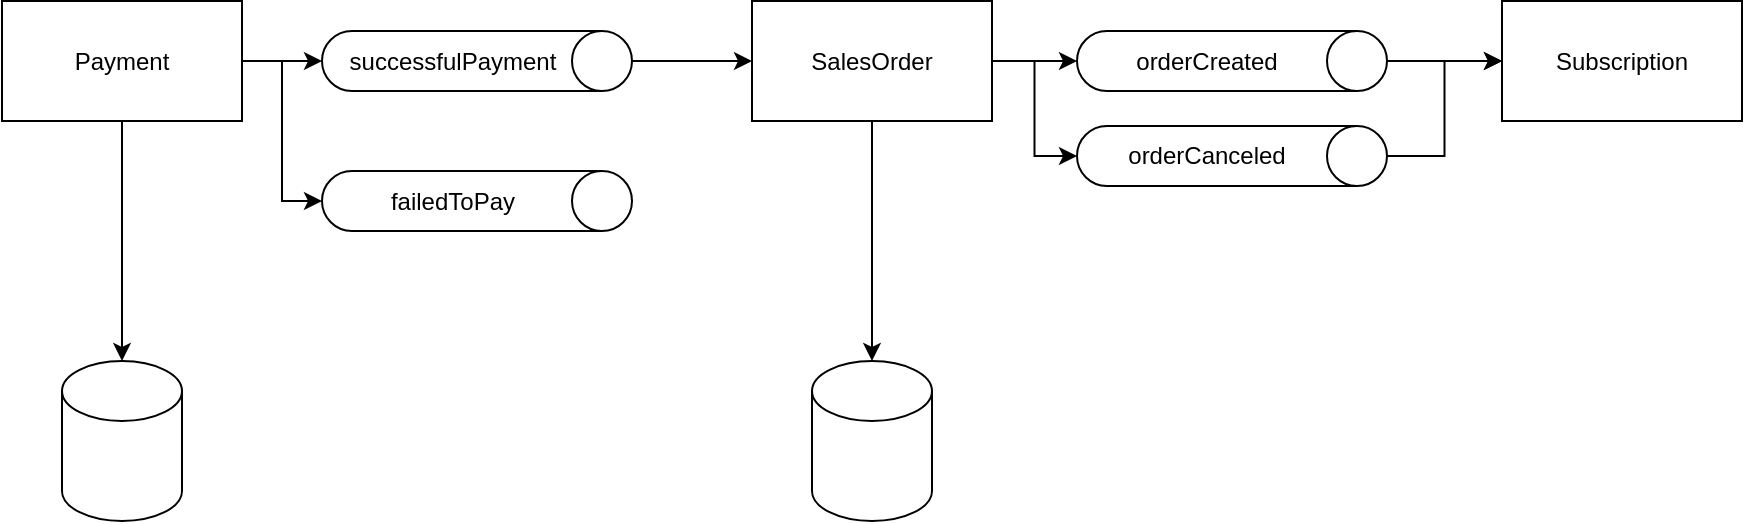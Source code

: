 <mxfile version="20.8.10" type="device" pages="2"><diagram name="Page-1" id="clqyjN5kbUl0t-3-U1vm"><mxGraphModel dx="1364" dy="843" grid="1" gridSize="10" guides="1" tooltips="1" connect="1" arrows="1" fold="1" page="1" pageScale="1" pageWidth="850" pageHeight="1100" math="0" shadow="0"><root><mxCell id="0"/><mxCell id="1" parent="0"/><mxCell id="ReE1cOLCzTndWqBSNs84-3" style="edgeStyle=orthogonalEdgeStyle;rounded=0;orthogonalLoop=1;jettySize=auto;html=1;entryX=0.5;entryY=0;entryDx=0;entryDy=0;entryPerimeter=0;" parent="1" source="ReE1cOLCzTndWqBSNs84-1" target="ReE1cOLCzTndWqBSNs84-6" edge="1"><mxGeometry relative="1" as="geometry"/></mxCell><mxCell id="ReE1cOLCzTndWqBSNs84-8" style="edgeStyle=orthogonalEdgeStyle;rounded=0;orthogonalLoop=1;jettySize=auto;html=1;entryX=0.5;entryY=1;entryDx=0;entryDy=0;entryPerimeter=0;" parent="1" source="ReE1cOLCzTndWqBSNs84-1" target="ReE1cOLCzTndWqBSNs84-7" edge="1"><mxGeometry relative="1" as="geometry"/></mxCell><mxCell id="ReE1cOLCzTndWqBSNs84-14" style="edgeStyle=orthogonalEdgeStyle;rounded=0;orthogonalLoop=1;jettySize=auto;html=1;entryX=0.5;entryY=1;entryDx=0;entryDy=0;entryPerimeter=0;" parent="1" source="ReE1cOLCzTndWqBSNs84-1" target="ReE1cOLCzTndWqBSNs84-13" edge="1"><mxGeometry relative="1" as="geometry"/></mxCell><mxCell id="ReE1cOLCzTndWqBSNs84-1" value="Payment" style="rounded=0;whiteSpace=wrap;html=1;" parent="1" vertex="1"><mxGeometry x="140" y="162.5" width="120" height="60" as="geometry"/></mxCell><mxCell id="ReE1cOLCzTndWqBSNs84-11" style="edgeStyle=orthogonalEdgeStyle;rounded=0;orthogonalLoop=1;jettySize=auto;html=1;entryX=0.5;entryY=0;entryDx=0;entryDy=0;entryPerimeter=0;" parent="1" source="ReE1cOLCzTndWqBSNs84-2" target="ReE1cOLCzTndWqBSNs84-10" edge="1"><mxGeometry relative="1" as="geometry"/></mxCell><mxCell id="ReE1cOLCzTndWqBSNs84-16" style="edgeStyle=orthogonalEdgeStyle;rounded=0;orthogonalLoop=1;jettySize=auto;html=1;entryX=0.5;entryY=1;entryDx=0;entryDy=0;entryPerimeter=0;" parent="1" source="ReE1cOLCzTndWqBSNs84-2" target="ReE1cOLCzTndWqBSNs84-15" edge="1"><mxGeometry relative="1" as="geometry"/></mxCell><mxCell id="ReE1cOLCzTndWqBSNs84-19" style="edgeStyle=orthogonalEdgeStyle;rounded=0;orthogonalLoop=1;jettySize=auto;html=1;entryX=0.5;entryY=1;entryDx=0;entryDy=0;entryPerimeter=0;" parent="1" source="ReE1cOLCzTndWqBSNs84-2" target="ReE1cOLCzTndWqBSNs84-18" edge="1"><mxGeometry relative="1" as="geometry"/></mxCell><mxCell id="ReE1cOLCzTndWqBSNs84-2" value="SalesOrder" style="rounded=0;whiteSpace=wrap;html=1;" parent="1" vertex="1"><mxGeometry x="515" y="162.5" width="120" height="60" as="geometry"/></mxCell><mxCell id="ReE1cOLCzTndWqBSNs84-4" value="Subscription" style="rounded=0;whiteSpace=wrap;html=1;" parent="1" vertex="1"><mxGeometry x="890" y="162.5" width="120" height="60" as="geometry"/></mxCell><mxCell id="ReE1cOLCzTndWqBSNs84-6" value="" style="shape=cylinder3;whiteSpace=wrap;html=1;boundedLbl=1;backgroundOutline=1;size=15;" parent="1" vertex="1"><mxGeometry x="170" y="342.5" width="60" height="80" as="geometry"/></mxCell><mxCell id="ReE1cOLCzTndWqBSNs84-9" style="edgeStyle=orthogonalEdgeStyle;rounded=0;orthogonalLoop=1;jettySize=auto;html=1;entryX=0;entryY=0.5;entryDx=0;entryDy=0;exitX=0.5;exitY=0;exitDx=0;exitDy=0;exitPerimeter=0;" parent="1" source="ReE1cOLCzTndWqBSNs84-7" target="ReE1cOLCzTndWqBSNs84-2" edge="1"><mxGeometry relative="1" as="geometry"><mxPoint x="480" y="192.512" as="sourcePoint"/></mxGeometry></mxCell><mxCell id="ReE1cOLCzTndWqBSNs84-7" value="successfulPayment" style="shape=cylinder3;whiteSpace=wrap;html=1;boundedLbl=1;backgroundOutline=1;size=15;rotation=90;horizontal=0;" parent="1" vertex="1"><mxGeometry x="362.5" y="115" width="30" height="155" as="geometry"/></mxCell><mxCell id="ReE1cOLCzTndWqBSNs84-10" value="" style="shape=cylinder3;whiteSpace=wrap;html=1;boundedLbl=1;backgroundOutline=1;size=15;" parent="1" vertex="1"><mxGeometry x="545" y="342.5" width="60" height="80" as="geometry"/></mxCell><mxCell id="ReE1cOLCzTndWqBSNs84-13" value="failedToPay" style="shape=cylinder3;whiteSpace=wrap;html=1;boundedLbl=1;backgroundOutline=1;size=15;rotation=90;horizontal=0;" parent="1" vertex="1"><mxGeometry x="362.5" y="185" width="30" height="155" as="geometry"/></mxCell><mxCell id="ReE1cOLCzTndWqBSNs84-17" style="edgeStyle=orthogonalEdgeStyle;rounded=0;orthogonalLoop=1;jettySize=auto;html=1;entryX=0;entryY=0.5;entryDx=0;entryDy=0;" parent="1" source="ReE1cOLCzTndWqBSNs84-15" target="ReE1cOLCzTndWqBSNs84-4" edge="1"><mxGeometry relative="1" as="geometry"/></mxCell><mxCell id="ReE1cOLCzTndWqBSNs84-15" value="orderCreated" style="shape=cylinder3;whiteSpace=wrap;html=1;boundedLbl=1;backgroundOutline=1;size=15;rotation=90;horizontal=0;" parent="1" vertex="1"><mxGeometry x="740" y="115" width="30" height="155" as="geometry"/></mxCell><mxCell id="ReE1cOLCzTndWqBSNs84-20" style="edgeStyle=orthogonalEdgeStyle;rounded=0;orthogonalLoop=1;jettySize=auto;html=1;entryX=0;entryY=0.5;entryDx=0;entryDy=0;" parent="1" source="ReE1cOLCzTndWqBSNs84-18" target="ReE1cOLCzTndWqBSNs84-4" edge="1"><mxGeometry relative="1" as="geometry"/></mxCell><mxCell id="ReE1cOLCzTndWqBSNs84-18" value="orderCanceled" style="shape=cylinder3;whiteSpace=wrap;html=1;boundedLbl=1;backgroundOutline=1;size=15;rotation=90;horizontal=0;align=center;" parent="1" vertex="1"><mxGeometry x="740" y="162.5" width="30" height="155" as="geometry"/></mxCell></root></mxGraphModel></diagram><diagram id="zuNGN_CPTlBk1t238EK7" name="Page-2"><mxGraphModel dx="2214" dy="843" grid="1" gridSize="10" guides="1" tooltips="1" connect="1" arrows="1" fold="1" page="1" pageScale="1" pageWidth="850" pageHeight="1100" math="0" shadow="0"><root><mxCell id="0"/><mxCell id="1" parent="0"/><mxCell id="J1s3tQSgQQVbOP_YWyg0-11" style="edgeStyle=orthogonalEdgeStyle;rounded=0;orthogonalLoop=1;jettySize=auto;html=1;" edge="1" parent="1" source="J1s3tQSgQQVbOP_YWyg0-5" target="J1s3tQSgQQVbOP_YWyg0-3"><mxGeometry relative="1" as="geometry"/></mxCell><mxCell id="J1s3tQSgQQVbOP_YWyg0-9" value="" style="group;align=right;" vertex="1" connectable="0" parent="1"><mxGeometry x="-60" y="170" width="200" height="100" as="geometry"/></mxCell><mxCell id="J1s3tQSgQQVbOP_YWyg0-7" value="&lt;div style=&quot;&quot;&gt;&lt;span style=&quot;background-color: initial;&quot;&gt;Node js&amp;nbsp;&lt;br&gt;App&amp;nbsp; &amp;nbsp; &amp;nbsp; &amp;nbsp;&lt;/span&gt;&lt;/div&gt;" style="rounded=0;whiteSpace=wrap;html=1;align=right;" vertex="1" parent="J1s3tQSgQQVbOP_YWyg0-9"><mxGeometry x="30" width="120" height="60" as="geometry"/></mxCell><mxCell id="J1s3tQSgQQVbOP_YWyg0-8" value="event-bridge-client-custom-event&lt;br&gt;(Producer)" style="text;html=1;align=center;verticalAlign=middle;resizable=0;points=[];autosize=1;strokeColor=none;fillColor=none;" vertex="1" parent="J1s3tQSgQQVbOP_YWyg0-9"><mxGeometry y="60" width="200" height="40" as="geometry"/></mxCell><mxCell id="J1s3tQSgQQVbOP_YWyg0-33" value="" style="outlineConnect=0;dashed=0;verticalLabelPosition=bottom;verticalAlign=top;align=center;html=1;shape=mxgraph.aws3.android;fillColor=#8CC64F;gradientColor=none;" vertex="1" parent="J1s3tQSgQQVbOP_YWyg0-9"><mxGeometry x="40" y="5" width="50" height="50" as="geometry"/></mxCell><mxCell id="J1s3tQSgQQVbOP_YWyg0-10" style="edgeStyle=orthogonalEdgeStyle;rounded=0;orthogonalLoop=1;jettySize=auto;html=1;" edge="1" parent="1" source="J1s3tQSgQQVbOP_YWyg0-7" target="J1s3tQSgQQVbOP_YWyg0-5"><mxGeometry relative="1" as="geometry"><mxPoint x="230" y="210" as="targetPoint"/></mxGeometry></mxCell><mxCell id="J1s3tQSgQQVbOP_YWyg0-18" value="Produces Event" style="edgeLabel;html=1;align=center;verticalAlign=middle;resizable=0;points=[];" vertex="1" connectable="0" parent="J1s3tQSgQQVbOP_YWyg0-10"><mxGeometry x="-0.333" y="-5" relative="1" as="geometry"><mxPoint x="26" y="-6" as="offset"/></mxGeometry></mxCell><mxCell id="J1s3tQSgQQVbOP_YWyg0-14" style="edgeStyle=orthogonalEdgeStyle;rounded=0;orthogonalLoop=1;jettySize=auto;html=1;" edge="1" parent="1" source="J1s3tQSgQQVbOP_YWyg0-3" target="J1s3tQSgQQVbOP_YWyg0-13"><mxGeometry relative="1" as="geometry"/></mxCell><mxCell id="J1s3tQSgQQVbOP_YWyg0-16" value="" style="group" vertex="1" connectable="0" parent="1"><mxGeometry x="580" y="170" width="260" height="120" as="geometry"/></mxCell><mxCell id="J1s3tQSgQQVbOP_YWyg0-13" value="" style="sketch=0;outlineConnect=0;fontColor=#232F3E;gradientColor=none;fillColor=#B0084D;strokeColor=none;dashed=0;verticalLabelPosition=bottom;verticalAlign=top;align=center;html=1;fontSize=12;fontStyle=0;aspect=fixed;pointerEvents=1;shape=mxgraph.aws4.rule_3;" vertex="1" parent="J1s3tQSgQQVbOP_YWyg0-16"><mxGeometry x="91" y="-10" width="89.47" height="78" as="geometry"/></mxCell><mxCell id="J1s3tQSgQQVbOP_YWyg0-15" value="demo-event-rule&lt;br&gt;(Event rule)&lt;br&gt;Matches all events from source &quot;demo-app&quot;" style="text;html=1;align=center;verticalAlign=middle;resizable=0;points=[];autosize=1;strokeColor=none;fillColor=none;" vertex="1" parent="J1s3tQSgQQVbOP_YWyg0-16"><mxGeometry y="64.615" width="260" height="60" as="geometry"/></mxCell><mxCell id="J1s3tQSgQQVbOP_YWyg0-17" value="" style="group" vertex="1" connectable="0" parent="1"><mxGeometry x="190" y="160" width="668" height="220" as="geometry"/></mxCell><mxCell id="J1s3tQSgQQVbOP_YWyg0-34" value="" style="rounded=0;whiteSpace=wrap;html=1;fillColor=none;dashed=1;" vertex="1" parent="J1s3tQSgQQVbOP_YWyg0-17"><mxGeometry y="-30" width="660" height="220" as="geometry"/></mxCell><mxCell id="J1s3tQSgQQVbOP_YWyg0-5" value="" style="sketch=0;outlineConnect=0;fontColor=#232F3E;gradientColor=none;fillColor=#B0084D;strokeColor=none;dashed=0;verticalLabelPosition=bottom;verticalAlign=top;align=center;html=1;fontSize=12;fontStyle=0;aspect=fixed;pointerEvents=1;shape=mxgraph.aws4.event;" vertex="1" parent="J1s3tQSgQQVbOP_YWyg0-17"><mxGeometry x="56" width="78" height="78" as="geometry"/></mxCell><mxCell id="J1s3tQSgQQVbOP_YWyg0-12" value="Event from source &quot;demo-app&quot;" style="text;html=1;align=center;verticalAlign=middle;resizable=0;points=[];autosize=1;strokeColor=none;fillColor=none;" vertex="1" parent="J1s3tQSgQQVbOP_YWyg0-17"><mxGeometry y="85" width="190" height="30" as="geometry"/></mxCell><mxCell id="J1s3tQSgQQVbOP_YWyg0-21" value="" style="group" vertex="1" connectable="0" parent="1"><mxGeometry x="650" y="400" width="120" height="118" as="geometry"/></mxCell><mxCell id="J1s3tQSgQQVbOP_YWyg0-19" value="" style="sketch=0;points=[[0,0,0],[0.25,0,0],[0.5,0,0],[0.75,0,0],[1,0,0],[0,1,0],[0.25,1,0],[0.5,1,0],[0.75,1,0],[1,1,0],[0,0.25,0],[0,0.5,0],[0,0.75,0],[1,0.25,0],[1,0.5,0],[1,0.75,0]];outlineConnect=0;fontColor=#232F3E;gradientColor=#FF4F8B;gradientDirection=north;fillColor=#BC1356;strokeColor=#ffffff;dashed=0;verticalLabelPosition=bottom;verticalAlign=top;align=center;html=1;fontSize=12;fontStyle=0;aspect=fixed;shape=mxgraph.aws4.resourceIcon;resIcon=mxgraph.aws4.sqs;" vertex="1" parent="J1s3tQSgQQVbOP_YWyg0-21"><mxGeometry x="21" width="78" height="78" as="geometry"/></mxCell><mxCell id="J1s3tQSgQQVbOP_YWyg0-20" value="demo-queue&lt;br&gt;(Standard Queue)" style="text;html=1;align=center;verticalAlign=middle;resizable=0;points=[];autosize=1;strokeColor=none;fillColor=none;" vertex="1" parent="J1s3tQSgQQVbOP_YWyg0-21"><mxGeometry y="78" width="120" height="40" as="geometry"/></mxCell><mxCell id="J1s3tQSgQQVbOP_YWyg0-22" style="edgeStyle=orthogonalEdgeStyle;rounded=0;orthogonalLoop=1;jettySize=auto;html=1;entryX=0.5;entryY=0;entryDx=0;entryDy=0;entryPerimeter=0;" edge="1" parent="1" source="J1s3tQSgQQVbOP_YWyg0-15" target="J1s3tQSgQQVbOP_YWyg0-19"><mxGeometry relative="1" as="geometry"/></mxCell><mxCell id="J1s3tQSgQQVbOP_YWyg0-23" value="Publishes matching event to SQS" style="edgeLabel;html=1;align=center;verticalAlign=middle;resizable=0;points=[];" vertex="1" connectable="0" parent="J1s3tQSgQQVbOP_YWyg0-22"><mxGeometry x="-0.273" y="-1" relative="1" as="geometry"><mxPoint as="offset"/></mxGeometry></mxCell><mxCell id="J1s3tQSgQQVbOP_YWyg0-24" value="" style="group" vertex="1" connectable="0" parent="1"><mxGeometry x="425" y="170" width="105" height="115" as="geometry"/></mxCell><mxCell id="J1s3tQSgQQVbOP_YWyg0-3" value="" style="sketch=0;outlineConnect=0;fontColor=#232F3E;gradientColor=none;fillColor=#B0084D;strokeColor=none;dashed=0;verticalLabelPosition=bottom;verticalAlign=top;align=center;html=1;fontSize=12;fontStyle=0;aspect=fixed;pointerEvents=1;shape=mxgraph.aws4.eventbridge_custom_event_bus_resource;" vertex="1" parent="J1s3tQSgQQVbOP_YWyg0-24"><mxGeometry x="10.913" y="-10" width="88.17" height="78" as="geometry"/></mxCell><mxCell id="J1s3tQSgQQVbOP_YWyg0-4" value="demo-event-bus&lt;br&gt;(Event Bus)" style="text;html=1;align=center;verticalAlign=middle;resizable=0;points=[];autosize=1;strokeColor=none;fillColor=none;" vertex="1" parent="J1s3tQSgQQVbOP_YWyg0-24"><mxGeometry y="73.182" width="110" height="40" as="geometry"/></mxCell><mxCell id="J1s3tQSgQQVbOP_YWyg0-25" value="" style="group" vertex="1" connectable="0" parent="1"><mxGeometry x="340" y="400" width="200" height="100" as="geometry"/></mxCell><mxCell id="J1s3tQSgQQVbOP_YWyg0-26" value="&lt;div style=&quot;&quot;&gt;&lt;span style=&quot;background-color: initial;&quot;&gt;Node js&amp;nbsp;&lt;/span&gt;&lt;/div&gt;&lt;span style=&quot;&quot;&gt;&lt;div style=&quot;&quot;&gt;&lt;span style=&quot;background-color: initial;&quot;&gt;App&amp;nbsp; &amp;nbsp; &amp;nbsp; &amp;nbsp;&lt;/span&gt;&lt;/div&gt;&lt;/span&gt;" style="rounded=0;whiteSpace=wrap;html=1;align=right;" vertex="1" parent="J1s3tQSgQQVbOP_YWyg0-25"><mxGeometry x="30" width="120" height="60" as="geometry"/></mxCell><mxCell id="J1s3tQSgQQVbOP_YWyg0-27" value="sqs-client&lt;br&gt;(Consumer)" style="text;html=1;align=center;verticalAlign=middle;resizable=0;points=[];autosize=1;strokeColor=none;fillColor=none;" vertex="1" parent="J1s3tQSgQQVbOP_YWyg0-25"><mxGeometry x="55" y="60" width="90" height="40" as="geometry"/></mxCell><mxCell id="J1s3tQSgQQVbOP_YWyg0-32" value="" style="outlineConnect=0;dashed=0;verticalLabelPosition=bottom;verticalAlign=top;align=center;html=1;shape=mxgraph.aws3.android;fillColor=#8CC64F;gradientColor=none;" vertex="1" parent="J1s3tQSgQQVbOP_YWyg0-25"><mxGeometry x="35" y="5" width="50" height="50" as="geometry"/></mxCell><mxCell id="J1s3tQSgQQVbOP_YWyg0-28" value="" style="endArrow=classic;html=1;rounded=0;exitX=1.01;exitY=0.323;exitDx=0;exitDy=0;entryX=0;entryY=0.25;entryDx=0;entryDy=0;entryPerimeter=0;exitPerimeter=0;" edge="1" parent="1" source="J1s3tQSgQQVbOP_YWyg0-26" target="J1s3tQSgQQVbOP_YWyg0-19"><mxGeometry width="50" height="50" relative="1" as="geometry"><mxPoint x="510" y="500" as="sourcePoint"/><mxPoint x="560" y="450" as="targetPoint"/></mxGeometry></mxCell><mxCell id="J1s3tQSgQQVbOP_YWyg0-29" value="Receive Message" style="edgeLabel;html=1;align=center;verticalAlign=middle;resizable=0;points=[];" vertex="1" connectable="0" parent="J1s3tQSgQQVbOP_YWyg0-28"><mxGeometry x="0.308" y="-1" relative="1" as="geometry"><mxPoint x="-29" as="offset"/></mxGeometry></mxCell><mxCell id="J1s3tQSgQQVbOP_YWyg0-30" value="" style="endArrow=classic;html=1;rounded=0;exitX=1.007;exitY=0.656;exitDx=0;exitDy=0;entryX=0;entryY=0.5;entryDx=0;entryDy=0;entryPerimeter=0;exitPerimeter=0;" edge="1" parent="1" source="J1s3tQSgQQVbOP_YWyg0-26" target="J1s3tQSgQQVbOP_YWyg0-19"><mxGeometry width="50" height="50" relative="1" as="geometry"><mxPoint x="510" y="500" as="sourcePoint"/><mxPoint x="560" y="450" as="targetPoint"/></mxGeometry></mxCell><mxCell id="J1s3tQSgQQVbOP_YWyg0-31" value="Delete Message" style="edgeLabel;html=1;align=center;verticalAlign=middle;resizable=0;points=[];" vertex="1" connectable="0" parent="J1s3tQSgQQVbOP_YWyg0-30"><mxGeometry x="-0.357" relative="1" as="geometry"><mxPoint x="31" as="offset"/></mxGeometry></mxCell><mxCell id="J1s3tQSgQQVbOP_YWyg0-35" value="" style="sketch=0;points=[[0,0,0],[0.25,0,0],[0.5,0,0],[0.75,0,0],[1,0,0],[0,1,0],[0.25,1,0],[0.5,1,0],[0.75,1,0],[1,1,0],[0,0.25,0],[0,0.5,0],[0,0.75,0],[1,0.25,0],[1,0.5,0],[1,0.75,0]];outlineConnect=0;fontColor=#232F3E;gradientColor=#FF4F8B;gradientDirection=north;fillColor=#BC1356;strokeColor=#ffffff;dashed=0;verticalLabelPosition=bottom;verticalAlign=top;align=center;html=1;fontSize=12;fontStyle=0;aspect=fixed;shape=mxgraph.aws4.resourceIcon;resIcon=mxgraph.aws4.eventbridge;" vertex="1" parent="1"><mxGeometry x="800" y="130" width="48" height="48" as="geometry"/></mxCell><mxCell id="J1s3tQSgQQVbOP_YWyg0-36" value="Resource Policy allowing Rule to Send Message" style="sketch=0;outlineConnect=0;fontColor=#232F3E;gradientColor=none;strokeColor=#232F3E;fillColor=#ffffff;dashed=0;verticalLabelPosition=bottom;verticalAlign=top;align=center;html=1;fontSize=12;fontStyle=0;aspect=fixed;shape=mxgraph.aws4.resourceIcon;resIcon=mxgraph.aws4.policy;" vertex="1" parent="1"><mxGeometry x="920" y="410" width="60" height="60" as="geometry"/></mxCell><mxCell id="J1s3tQSgQQVbOP_YWyg0-39" style="edgeStyle=orthogonalEdgeStyle;rounded=0;orthogonalLoop=1;jettySize=auto;html=1;" edge="1" parent="1" source="J1s3tQSgQQVbOP_YWyg0-19" target="J1s3tQSgQQVbOP_YWyg0-36"><mxGeometry relative="1" as="geometry"/></mxCell></root></mxGraphModel></diagram></mxfile>